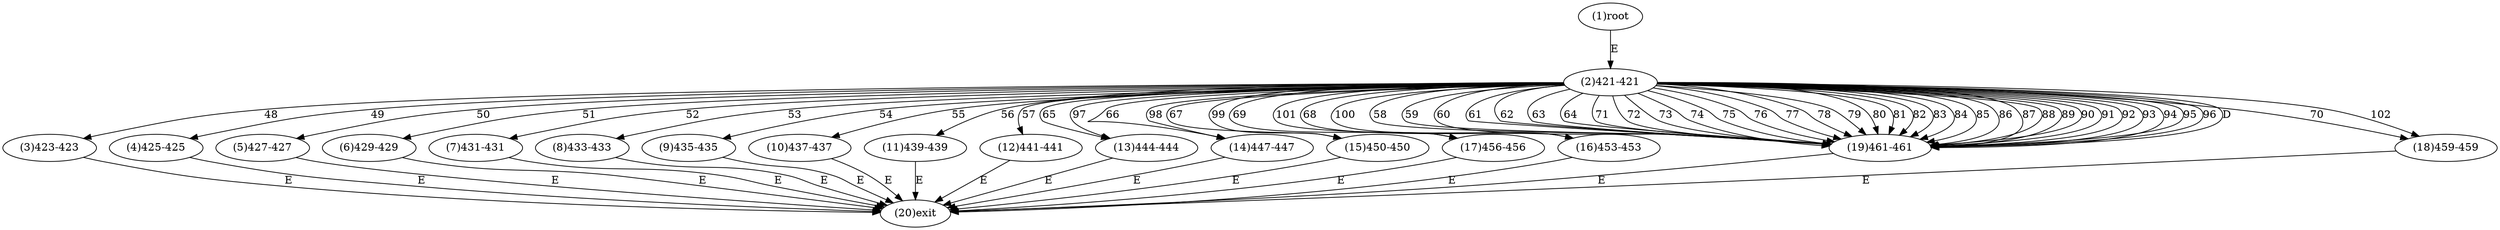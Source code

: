 digraph "" { 
1[ label="(1)root"];
2[ label="(2)421-421"];
3[ label="(3)423-423"];
4[ label="(4)425-425"];
5[ label="(5)427-427"];
6[ label="(6)429-429"];
7[ label="(7)431-431"];
8[ label="(8)433-433"];
9[ label="(9)435-435"];
10[ label="(10)437-437"];
11[ label="(11)439-439"];
12[ label="(12)441-441"];
13[ label="(13)444-444"];
14[ label="(14)447-447"];
15[ label="(15)450-450"];
17[ label="(17)456-456"];
16[ label="(16)453-453"];
19[ label="(19)461-461"];
18[ label="(18)459-459"];
20[ label="(20)exit"];
1->2[ label="E"];
2->3[ label="48"];
2->4[ label="49"];
2->5[ label="50"];
2->6[ label="51"];
2->7[ label="52"];
2->8[ label="53"];
2->9[ label="54"];
2->10[ label="55"];
2->11[ label="56"];
2->12[ label="57"];
2->19[ label="58"];
2->19[ label="59"];
2->19[ label="60"];
2->19[ label="61"];
2->19[ label="62"];
2->19[ label="63"];
2->19[ label="64"];
2->13[ label="65"];
2->14[ label="66"];
2->15[ label="67"];
2->16[ label="68"];
2->17[ label="69"];
2->18[ label="70"];
2->19[ label="71"];
2->19[ label="72"];
2->19[ label="73"];
2->19[ label="74"];
2->19[ label="75"];
2->19[ label="76"];
2->19[ label="77"];
2->19[ label="78"];
2->19[ label="79"];
2->19[ label="80"];
2->19[ label="81"];
2->19[ label="82"];
2->19[ label="83"];
2->19[ label="84"];
2->19[ label="85"];
2->19[ label="86"];
2->19[ label="87"];
2->19[ label="88"];
2->19[ label="89"];
2->19[ label="90"];
2->19[ label="91"];
2->19[ label="92"];
2->19[ label="93"];
2->19[ label="94"];
2->19[ label="95"];
2->19[ label="96"];
2->13[ label="97"];
2->14[ label="98"];
2->15[ label="99"];
2->16[ label="100"];
2->17[ label="101"];
2->18[ label="102"];
2->19[ label="D"];
3->20[ label="E"];
4->20[ label="E"];
5->20[ label="E"];
6->20[ label="E"];
7->20[ label="E"];
8->20[ label="E"];
9->20[ label="E"];
10->20[ label="E"];
11->20[ label="E"];
12->20[ label="E"];
13->20[ label="E"];
14->20[ label="E"];
15->20[ label="E"];
16->20[ label="E"];
17->20[ label="E"];
18->20[ label="E"];
19->20[ label="E"];
}